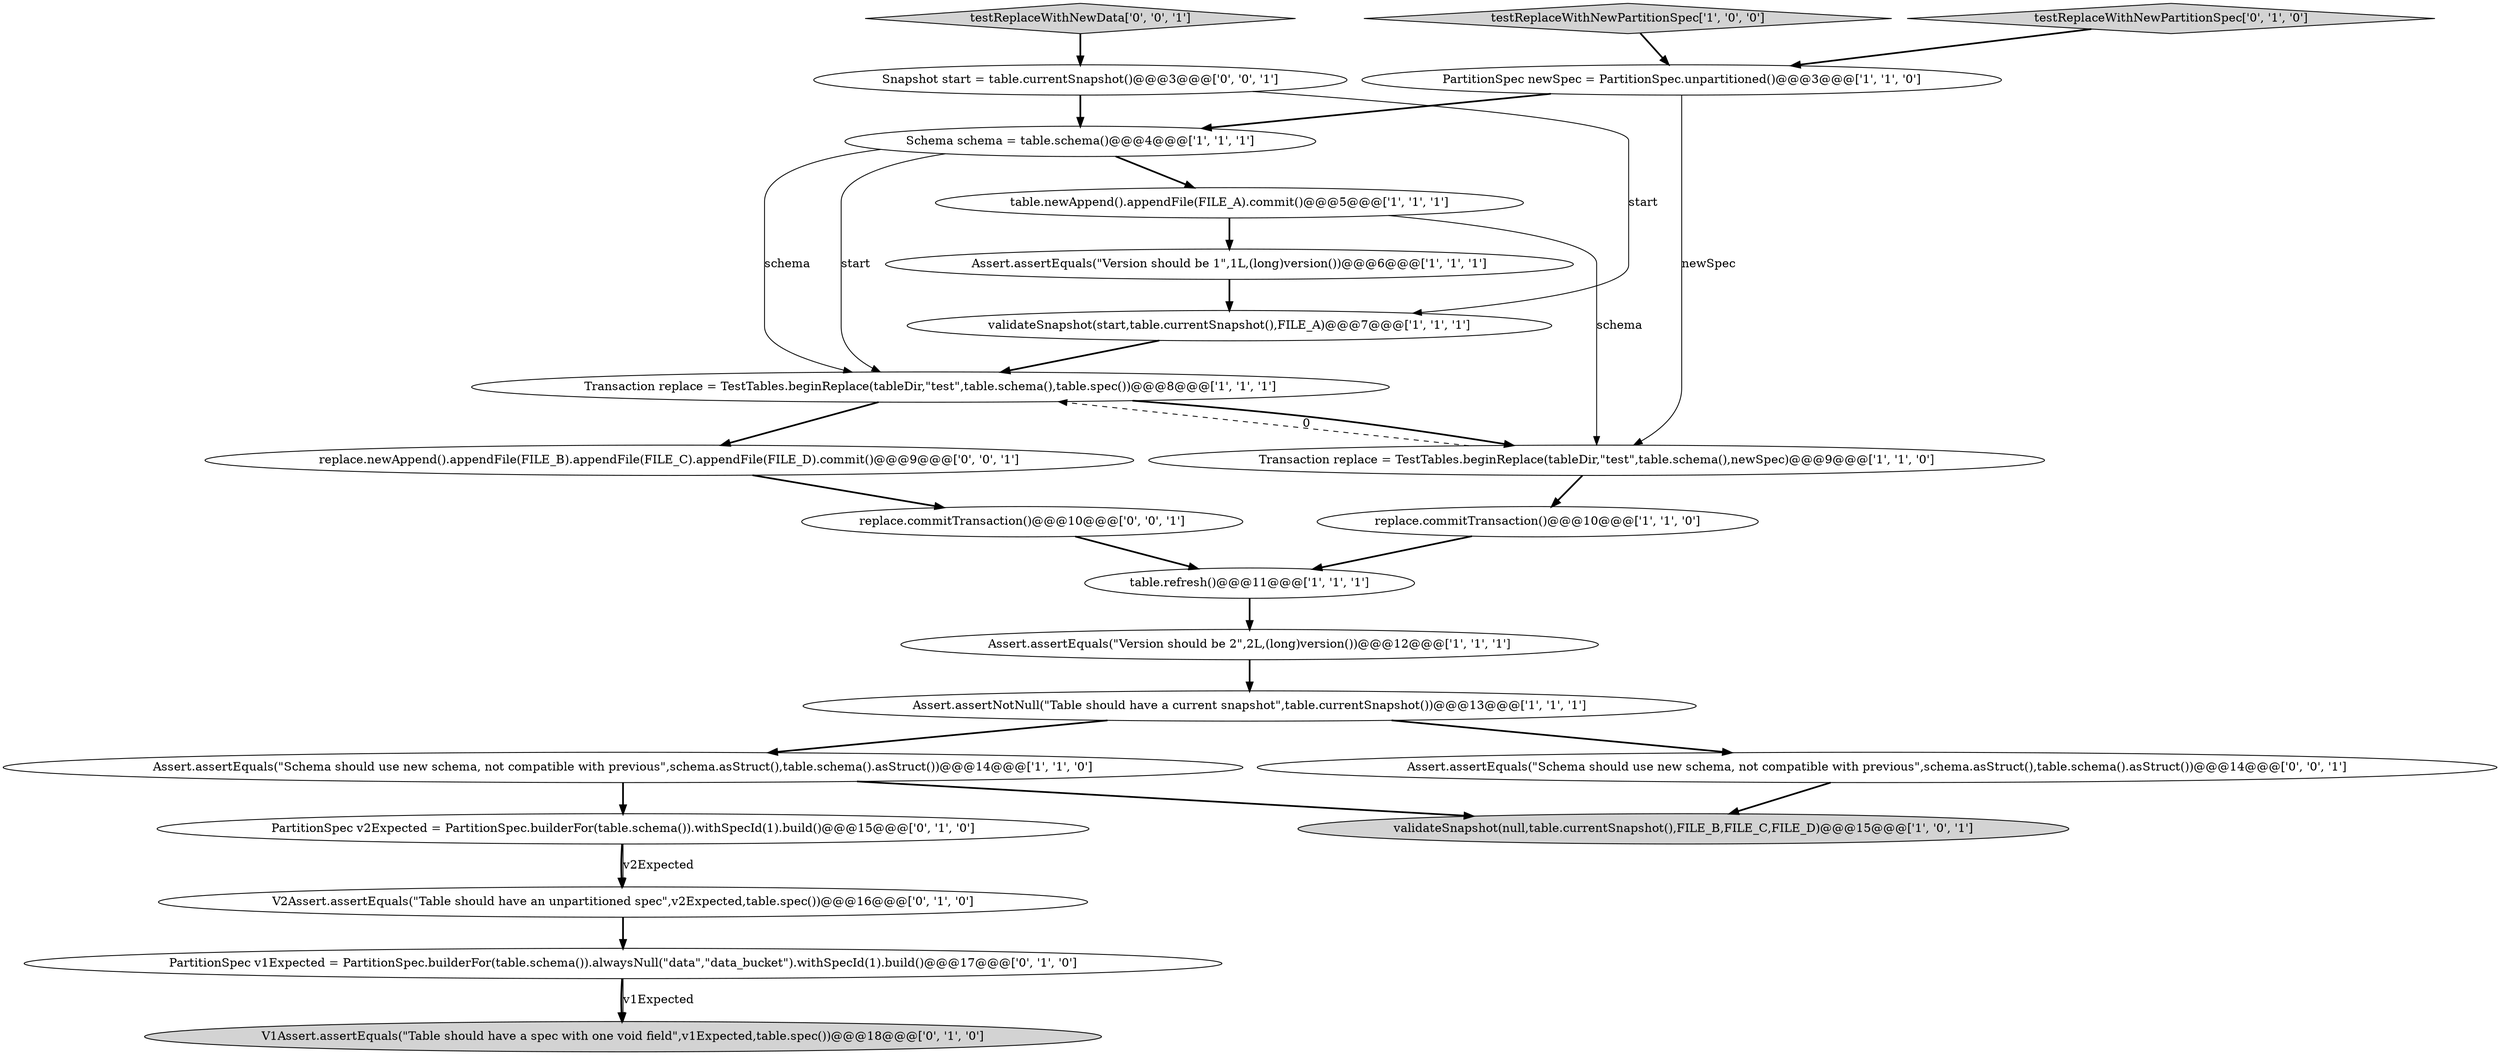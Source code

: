 digraph {
17 [style = filled, label = "V1Assert.assertEquals(\"Table should have a spec with one void field\",v1Expected,table.spec())@@@18@@@['0', '1', '0']", fillcolor = lightgray, shape = ellipse image = "AAA1AAABBB2BBB"];
22 [style = filled, label = "replace.commitTransaction()@@@10@@@['0', '0', '1']", fillcolor = white, shape = ellipse image = "AAA0AAABBB3BBB"];
21 [style = filled, label = "testReplaceWithNewData['0', '0', '1']", fillcolor = lightgray, shape = diamond image = "AAA0AAABBB3BBB"];
15 [style = filled, label = "PartitionSpec v2Expected = PartitionSpec.builderFor(table.schema()).withSpecId(1).build()@@@15@@@['0', '1', '0']", fillcolor = white, shape = ellipse image = "AAA0AAABBB2BBB"];
11 [style = filled, label = "Schema schema = table.schema()@@@4@@@['1', '1', '1']", fillcolor = white, shape = ellipse image = "AAA0AAABBB1BBB"];
10 [style = filled, label = "Assert.assertEquals(\"Schema should use new schema, not compatible with previous\",schema.asStruct(),table.schema().asStruct())@@@14@@@['1', '1', '0']", fillcolor = white, shape = ellipse image = "AAA0AAABBB1BBB"];
0 [style = filled, label = "validateSnapshot(null,table.currentSnapshot(),FILE_B,FILE_C,FILE_D)@@@15@@@['1', '0', '1']", fillcolor = lightgray, shape = ellipse image = "AAA0AAABBB1BBB"];
18 [style = filled, label = "V2Assert.assertEquals(\"Table should have an unpartitioned spec\",v2Expected,table.spec())@@@16@@@['0', '1', '0']", fillcolor = white, shape = ellipse image = "AAA1AAABBB2BBB"];
2 [style = filled, label = "Transaction replace = TestTables.beginReplace(tableDir,\"test\",table.schema(),table.spec())@@@8@@@['1', '1', '1']", fillcolor = white, shape = ellipse image = "AAA0AAABBB1BBB"];
14 [style = filled, label = "testReplaceWithNewPartitionSpec['0', '1', '0']", fillcolor = lightgray, shape = diamond image = "AAA0AAABBB2BBB"];
19 [style = filled, label = "Snapshot start = table.currentSnapshot()@@@3@@@['0', '0', '1']", fillcolor = white, shape = ellipse image = "AAA0AAABBB3BBB"];
6 [style = filled, label = "PartitionSpec newSpec = PartitionSpec.unpartitioned()@@@3@@@['1', '1', '0']", fillcolor = white, shape = ellipse image = "AAA0AAABBB1BBB"];
16 [style = filled, label = "PartitionSpec v1Expected = PartitionSpec.builderFor(table.schema()).alwaysNull(\"data\",\"data_bucket\").withSpecId(1).build()@@@17@@@['0', '1', '0']", fillcolor = white, shape = ellipse image = "AAA1AAABBB2BBB"];
13 [style = filled, label = "table.newAppend().appendFile(FILE_A).commit()@@@5@@@['1', '1', '1']", fillcolor = white, shape = ellipse image = "AAA0AAABBB1BBB"];
20 [style = filled, label = "Assert.assertEquals(\"Schema should use new schema, not compatible with previous\",schema.asStruct(),table.schema().asStruct())@@@14@@@['0', '0', '1']", fillcolor = white, shape = ellipse image = "AAA0AAABBB3BBB"];
5 [style = filled, label = "Assert.assertEquals(\"Version should be 2\",2L,(long)version())@@@12@@@['1', '1', '1']", fillcolor = white, shape = ellipse image = "AAA0AAABBB1BBB"];
8 [style = filled, label = "table.refresh()@@@11@@@['1', '1', '1']", fillcolor = white, shape = ellipse image = "AAA0AAABBB1BBB"];
23 [style = filled, label = "replace.newAppend().appendFile(FILE_B).appendFile(FILE_C).appendFile(FILE_D).commit()@@@9@@@['0', '0', '1']", fillcolor = white, shape = ellipse image = "AAA0AAABBB3BBB"];
9 [style = filled, label = "Transaction replace = TestTables.beginReplace(tableDir,\"test\",table.schema(),newSpec)@@@9@@@['1', '1', '0']", fillcolor = white, shape = ellipse image = "AAA0AAABBB1BBB"];
7 [style = filled, label = "testReplaceWithNewPartitionSpec['1', '0', '0']", fillcolor = lightgray, shape = diamond image = "AAA0AAABBB1BBB"];
3 [style = filled, label = "Assert.assertNotNull(\"Table should have a current snapshot\",table.currentSnapshot())@@@13@@@['1', '1', '1']", fillcolor = white, shape = ellipse image = "AAA0AAABBB1BBB"];
1 [style = filled, label = "validateSnapshot(start,table.currentSnapshot(),FILE_A)@@@7@@@['1', '1', '1']", fillcolor = white, shape = ellipse image = "AAA0AAABBB1BBB"];
12 [style = filled, label = "Assert.assertEquals(\"Version should be 1\",1L,(long)version())@@@6@@@['1', '1', '1']", fillcolor = white, shape = ellipse image = "AAA0AAABBB1BBB"];
4 [style = filled, label = "replace.commitTransaction()@@@10@@@['1', '1', '0']", fillcolor = white, shape = ellipse image = "AAA0AAABBB1BBB"];
19->1 [style = solid, label="start"];
23->22 [style = bold, label=""];
11->2 [style = solid, label="schema"];
3->10 [style = bold, label=""];
9->2 [style = dashed, label="0"];
22->8 [style = bold, label=""];
8->5 [style = bold, label=""];
9->4 [style = bold, label=""];
15->18 [style = bold, label=""];
6->11 [style = bold, label=""];
7->6 [style = bold, label=""];
12->1 [style = bold, label=""];
4->8 [style = bold, label=""];
3->20 [style = bold, label=""];
2->9 [style = bold, label=""];
13->12 [style = bold, label=""];
11->2 [style = solid, label="start"];
21->19 [style = bold, label=""];
6->9 [style = solid, label="newSpec"];
19->11 [style = bold, label=""];
15->18 [style = solid, label="v2Expected"];
13->9 [style = solid, label="schema"];
18->16 [style = bold, label=""];
11->13 [style = bold, label=""];
14->6 [style = bold, label=""];
10->15 [style = bold, label=""];
16->17 [style = bold, label=""];
5->3 [style = bold, label=""];
20->0 [style = bold, label=""];
1->2 [style = bold, label=""];
16->17 [style = solid, label="v1Expected"];
10->0 [style = bold, label=""];
2->23 [style = bold, label=""];
}
